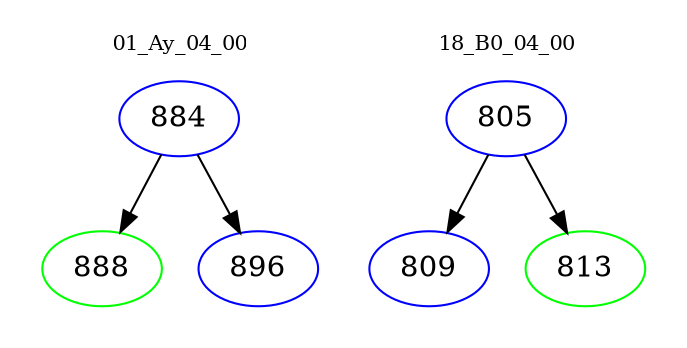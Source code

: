 digraph{
subgraph cluster_0 {
color = white
label = "01_Ay_04_00";
fontsize=10;
T0_884 [label="884", color="blue"]
T0_884 -> T0_888 [color="black"]
T0_888 [label="888", color="green"]
T0_884 -> T0_896 [color="black"]
T0_896 [label="896", color="blue"]
}
subgraph cluster_1 {
color = white
label = "18_B0_04_00";
fontsize=10;
T1_805 [label="805", color="blue"]
T1_805 -> T1_809 [color="black"]
T1_809 [label="809", color="blue"]
T1_805 -> T1_813 [color="black"]
T1_813 [label="813", color="green"]
}
}
